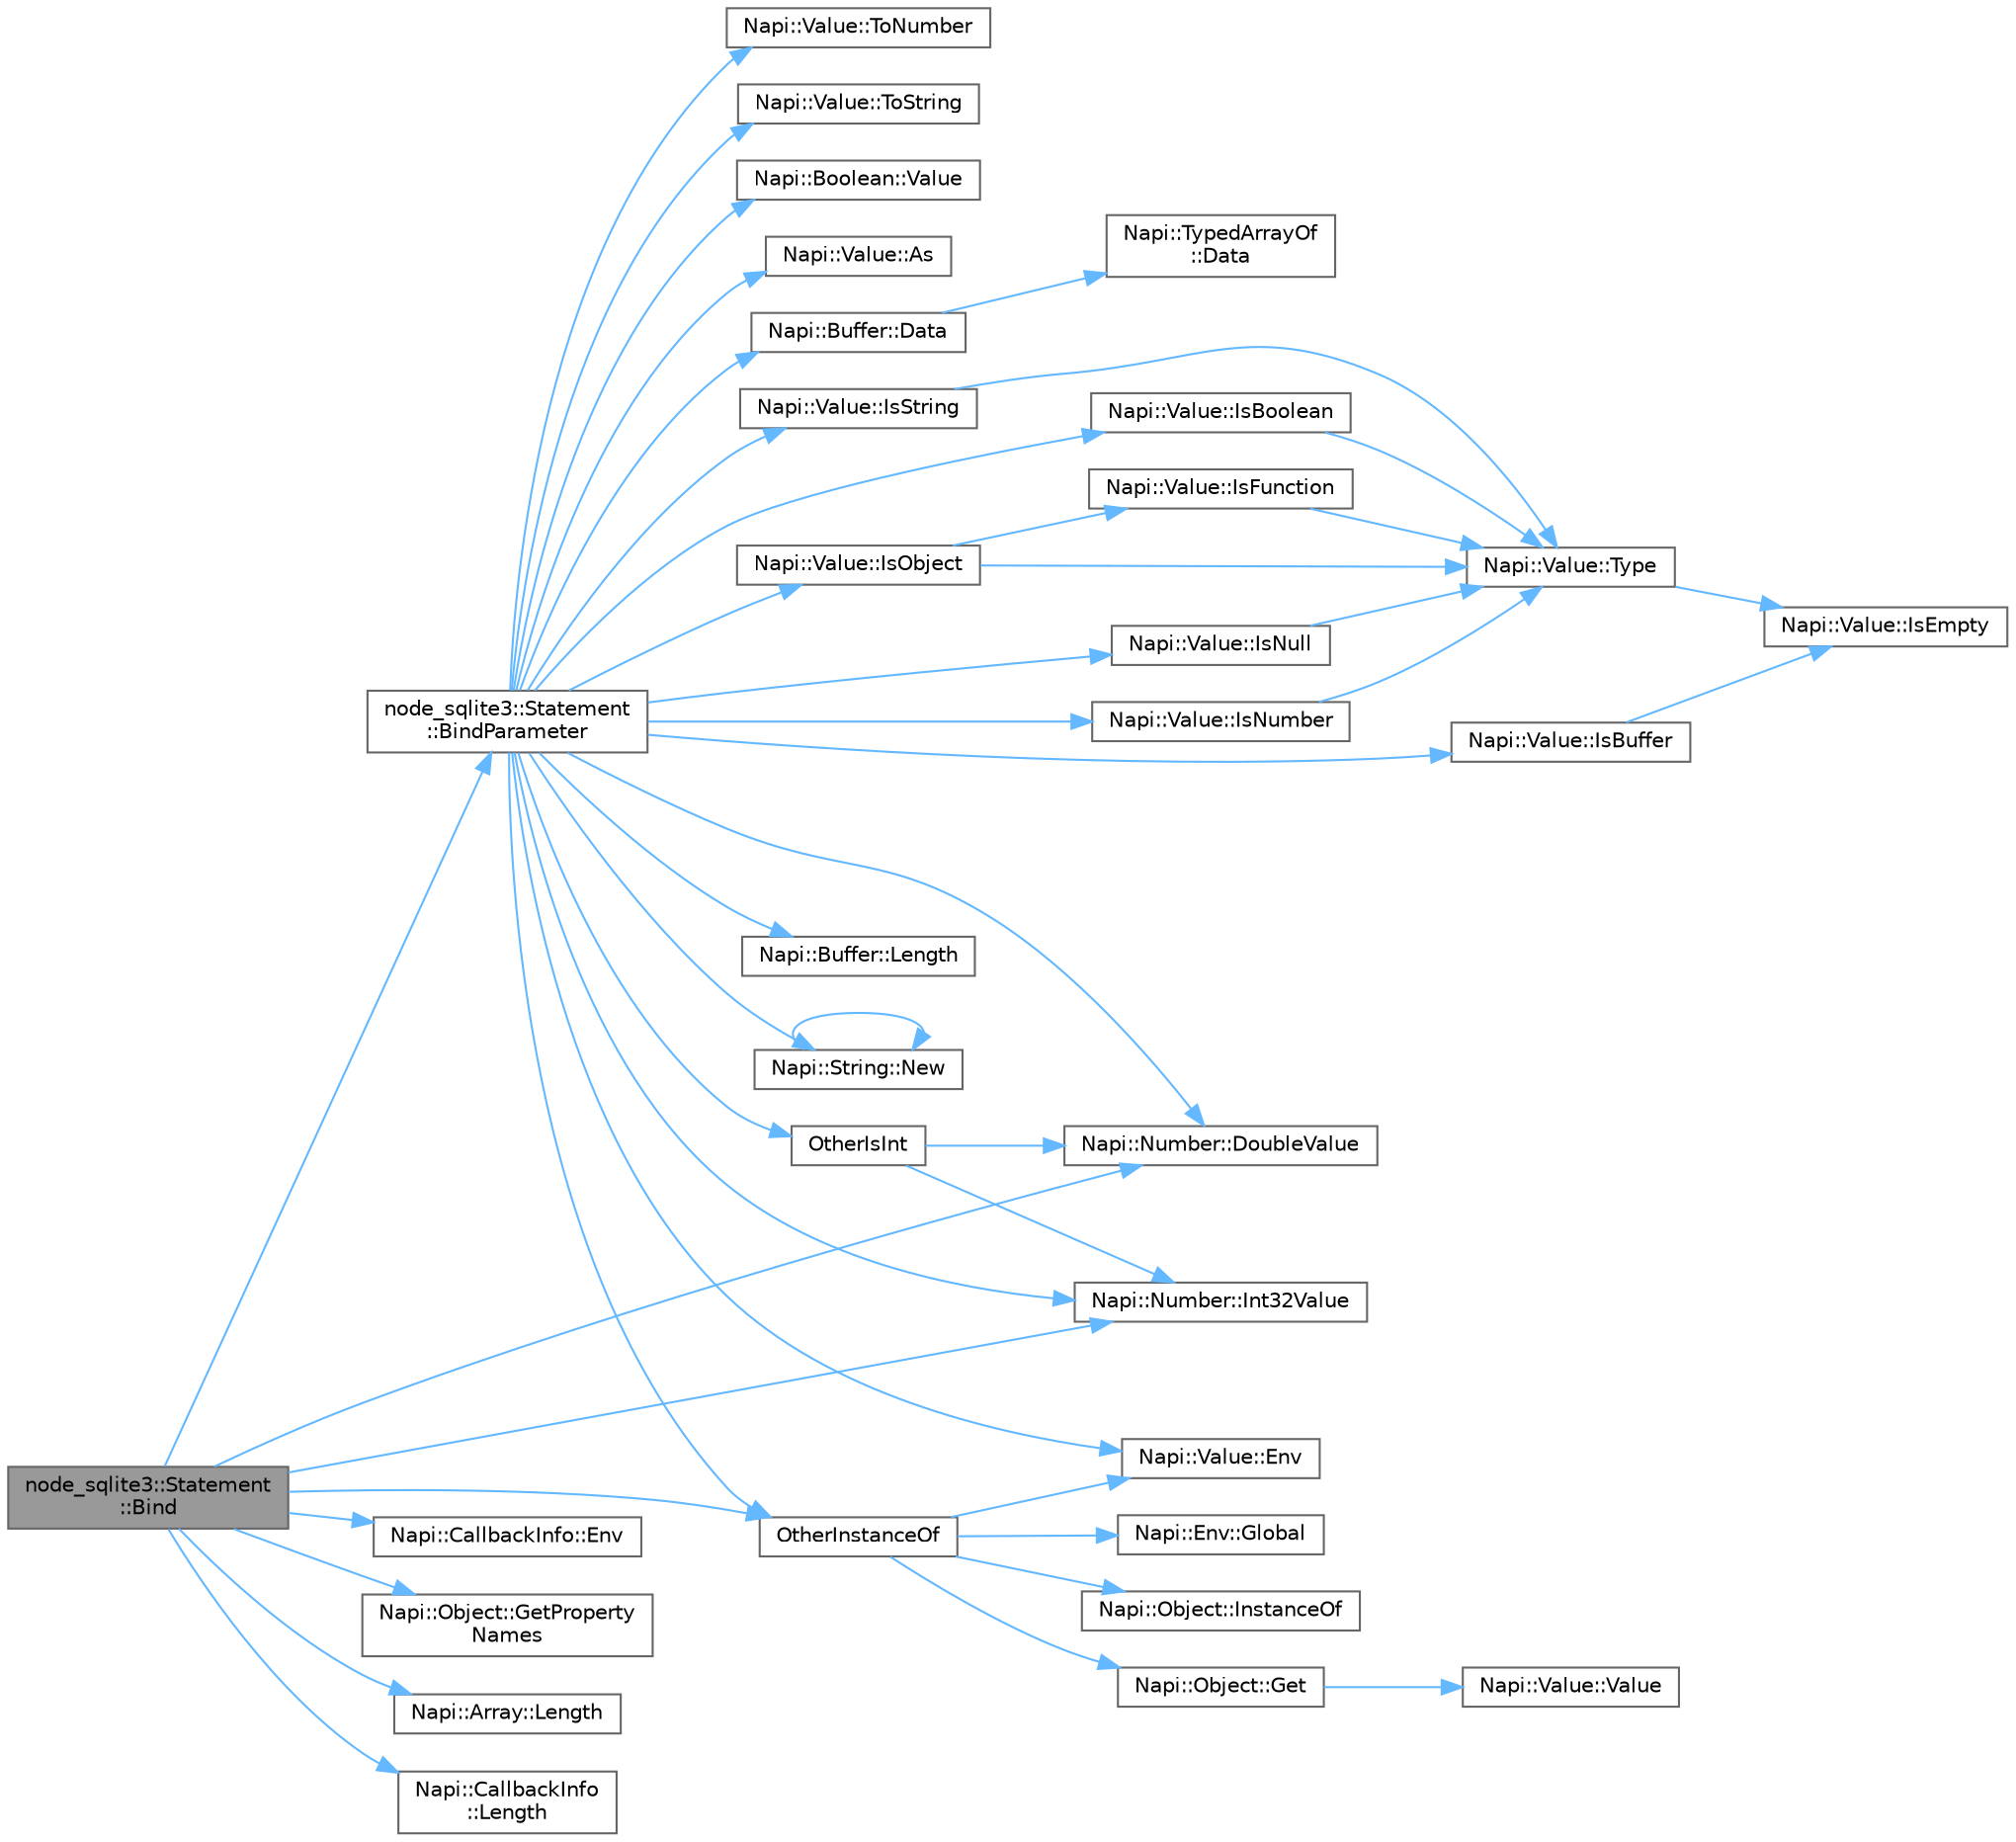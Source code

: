 digraph "node_sqlite3::Statement::Bind"
{
 // LATEX_PDF_SIZE
  bgcolor="transparent";
  edge [fontname=Helvetica,fontsize=10,labelfontname=Helvetica,labelfontsize=10];
  node [fontname=Helvetica,fontsize=10,shape=box,height=0.2,width=0.4];
  rankdir="LR";
  Node1 [id="Node000001",label="node_sqlite3::Statement\l::Bind",height=0.2,width=0.4,color="gray40", fillcolor="grey60", style="filled", fontcolor="black",tooltip=" "];
  Node1 -> Node2 [id="edge1_Node000001_Node000002",color="steelblue1",style="solid",tooltip=" "];
  Node2 [id="Node000002",label="node_sqlite3::Statement\l::BindParameter",height=0.2,width=0.4,color="grey40", fillcolor="white", style="filled",URL="$classnode__sqlite3_1_1_statement.html#ad8cc5e99e8296a07db48bbb1678050b1",tooltip=" "];
  Node2 -> Node3 [id="edge2_Node000002_Node000003",color="steelblue1",style="solid",tooltip=" "];
  Node3 [id="Node000003",label="Napi::Value::As",height=0.2,width=0.4,color="grey40", fillcolor="white", style="filled",URL="$class_napi_1_1_value.html#a9c1a9c4eca9617b0aafbe311c946982a",tooltip=" "];
  Node2 -> Node4 [id="edge3_Node000002_Node000004",color="steelblue1",style="solid",tooltip=" "];
  Node4 [id="Node000004",label="Napi::Buffer::Data",height=0.2,width=0.4,color="grey40", fillcolor="white", style="filled",URL="$class_napi_1_1_buffer.html#afd8b335c213def978f78d54bba77902f",tooltip=" "];
  Node4 -> Node5 [id="edge4_Node000004_Node000005",color="steelblue1",style="solid",tooltip=" "];
  Node5 [id="Node000005",label="Napi::TypedArrayOf\l::Data",height=0.2,width=0.4,color="grey40", fillcolor="white", style="filled",URL="$class_napi_1_1_typed_array_of.html#a0833ec706f0962434cc72349b0ebe443",tooltip=" "];
  Node2 -> Node6 [id="edge5_Node000002_Node000006",color="steelblue1",style="solid",tooltip=" "];
  Node6 [id="Node000006",label="Napi::Number::DoubleValue",height=0.2,width=0.4,color="grey40", fillcolor="white", style="filled",URL="$class_napi_1_1_number.html#a2ba41b7408f886aada8d8f36282dd001",tooltip="Converts a Number value to a 64-bit floating-point value."];
  Node2 -> Node7 [id="edge6_Node000002_Node000007",color="steelblue1",style="solid",tooltip=" "];
  Node7 [id="Node000007",label="Napi::Value::Env",height=0.2,width=0.4,color="grey40", fillcolor="white", style="filled",URL="$class_napi_1_1_value.html#a1e1930afac70f2811a222c363d892a42",tooltip="Gets the environment the value is associated with."];
  Node2 -> Node8 [id="edge7_Node000002_Node000008",color="steelblue1",style="solid",tooltip=" "];
  Node8 [id="Node000008",label="Napi::Number::Int32Value",height=0.2,width=0.4,color="grey40", fillcolor="white", style="filled",URL="$class_napi_1_1_number.html#abdf11072936503eb2de3f64eb6cfb2e1",tooltip="Converts a Number value to a 32-bit signed integer value."];
  Node2 -> Node9 [id="edge8_Node000002_Node000009",color="steelblue1",style="solid",tooltip=" "];
  Node9 [id="Node000009",label="Napi::Value::IsBoolean",height=0.2,width=0.4,color="grey40", fillcolor="white", style="filled",URL="$class_napi_1_1_value.html#ae876a79e6ac45840cb76fbdb5d5f0e71",tooltip="Tests if a value is a JavaScript boolean."];
  Node9 -> Node10 [id="edge9_Node000009_Node000010",color="steelblue1",style="solid",tooltip=" "];
  Node10 [id="Node000010",label="Napi::Value::Type",height=0.2,width=0.4,color="grey40", fillcolor="white", style="filled",URL="$class_napi_1_1_value.html#a5da2e4f1a5a6b237159c4cfbd0866281",tooltip="Gets the type of the value."];
  Node10 -> Node11 [id="edge10_Node000010_Node000011",color="steelblue1",style="solid",tooltip=" "];
  Node11 [id="Node000011",label="Napi::Value::IsEmpty",height=0.2,width=0.4,color="grey40", fillcolor="white", style="filled",URL="$class_napi_1_1_value.html#a988bdb3e9806beb7761b4ea864461005",tooltip=" "];
  Node2 -> Node12 [id="edge11_Node000002_Node000012",color="steelblue1",style="solid",tooltip=" "];
  Node12 [id="Node000012",label="Napi::Value::IsBuffer",height=0.2,width=0.4,color="grey40", fillcolor="white", style="filled",URL="$class_napi_1_1_value.html#a7ae7ce9bb0c81e08285aa36f810b3257",tooltip="Tests if a value is a Node buffer."];
  Node12 -> Node11 [id="edge12_Node000012_Node000011",color="steelblue1",style="solid",tooltip=" "];
  Node2 -> Node13 [id="edge13_Node000002_Node000013",color="steelblue1",style="solid",tooltip=" "];
  Node13 [id="Node000013",label="Napi::Value::IsNull",height=0.2,width=0.4,color="grey40", fillcolor="white", style="filled",URL="$class_napi_1_1_value.html#adc11fc44a7ee5204535387369f1fa787",tooltip="Tests if a value is a null JavaScript value."];
  Node13 -> Node10 [id="edge14_Node000013_Node000010",color="steelblue1",style="solid",tooltip=" "];
  Node2 -> Node14 [id="edge15_Node000002_Node000014",color="steelblue1",style="solid",tooltip=" "];
  Node14 [id="Node000014",label="Napi::Value::IsNumber",height=0.2,width=0.4,color="grey40", fillcolor="white", style="filled",URL="$class_napi_1_1_value.html#a55b70b6e71b4e3eb5eda4ef6da44fb61",tooltip="Tests if a value is a JavaScript number."];
  Node14 -> Node10 [id="edge16_Node000014_Node000010",color="steelblue1",style="solid",tooltip=" "];
  Node2 -> Node15 [id="edge17_Node000002_Node000015",color="steelblue1",style="solid",tooltip=" "];
  Node15 [id="Node000015",label="Napi::Value::IsObject",height=0.2,width=0.4,color="grey40", fillcolor="white", style="filled",URL="$class_napi_1_1_value.html#ae5bd652acc39256b28fe89e23720c164",tooltip="Tests if a value is a JavaScript object."];
  Node15 -> Node16 [id="edge18_Node000015_Node000016",color="steelblue1",style="solid",tooltip=" "];
  Node16 [id="Node000016",label="Napi::Value::IsFunction",height=0.2,width=0.4,color="grey40", fillcolor="white", style="filled",URL="$class_napi_1_1_value.html#ae8a76974575d2a58c7aa69e43b6bc70a",tooltip="Tests if a value is a JavaScript function."];
  Node16 -> Node10 [id="edge19_Node000016_Node000010",color="steelblue1",style="solid",tooltip=" "];
  Node15 -> Node10 [id="edge20_Node000015_Node000010",color="steelblue1",style="solid",tooltip=" "];
  Node2 -> Node17 [id="edge21_Node000002_Node000017",color="steelblue1",style="solid",tooltip=" "];
  Node17 [id="Node000017",label="Napi::Value::IsString",height=0.2,width=0.4,color="grey40", fillcolor="white", style="filled",URL="$class_napi_1_1_value.html#a4f62ef1c00bdd6ec33ef6bc53bd40954",tooltip="Tests if a value is a JavaScript string."];
  Node17 -> Node10 [id="edge22_Node000017_Node000010",color="steelblue1",style="solid",tooltip=" "];
  Node2 -> Node18 [id="edge23_Node000002_Node000018",color="steelblue1",style="solid",tooltip=" "];
  Node18 [id="Node000018",label="Napi::Buffer::Length",height=0.2,width=0.4,color="grey40", fillcolor="white", style="filled",URL="$class_napi_1_1_buffer.html#ade57d8705b750d1b75c1369ea918b871",tooltip=" "];
  Node2 -> Node19 [id="edge24_Node000002_Node000019",color="steelblue1",style="solid",tooltip=" "];
  Node19 [id="Node000019",label="Napi::String::New",height=0.2,width=0.4,color="grey40", fillcolor="white", style="filled",URL="$class_napi_1_1_string.html#a6689d69d07bad4eea2be440333320925",tooltip="Creates a new String value from a UTF-8 encoded C++ string."];
  Node19 -> Node19 [id="edge25_Node000019_Node000019",color="steelblue1",style="solid",tooltip=" "];
  Node2 -> Node20 [id="edge26_Node000002_Node000020",color="steelblue1",style="solid",tooltip=" "];
  Node20 [id="Node000020",label="OtherInstanceOf",height=0.2,width=0.4,color="grey40", fillcolor="white", style="filled",URL="$statement_8cc.html#a4ee960416c1771c8ab6436efc1fbdf8d",tooltip=" "];
  Node20 -> Node7 [id="edge27_Node000020_Node000007",color="steelblue1",style="solid",tooltip=" "];
  Node20 -> Node21 [id="edge28_Node000020_Node000021",color="steelblue1",style="solid",tooltip=" "];
  Node21 [id="Node000021",label="Napi::Object::Get",height=0.2,width=0.4,color="grey40", fillcolor="white", style="filled",URL="$class_napi_1_1_object.html#a4cc2ecc864b3e98b3b1f13393a7cdfdf",tooltip="Gets a property."];
  Node21 -> Node22 [id="edge29_Node000021_Node000022",color="steelblue1",style="solid",tooltip=" "];
  Node22 [id="Node000022",label="Napi::Value::Value",height=0.2,width=0.4,color="grey40", fillcolor="white", style="filled",URL="$class_napi_1_1_value.html#a91352891b563fb744683240949e458e4",tooltip="Creates a new empty Value instance."];
  Node20 -> Node23 [id="edge30_Node000020_Node000023",color="steelblue1",style="solid",tooltip=" "];
  Node23 [id="Node000023",label="Napi::Env::Global",height=0.2,width=0.4,color="grey40", fillcolor="white", style="filled",URL="$class_napi_1_1_env.html#a06f210136f1381a31046e1118dbc5c90",tooltip=" "];
  Node20 -> Node24 [id="edge31_Node000020_Node000024",color="steelblue1",style="solid",tooltip=" "];
  Node24 [id="Node000024",label="Napi::Object::InstanceOf",height=0.2,width=0.4,color="grey40", fillcolor="white", style="filled",URL="$class_napi_1_1_object.html#a109697df6456b29ab46c8c9e381e5ecc",tooltip=" "];
  Node2 -> Node25 [id="edge32_Node000002_Node000025",color="steelblue1",style="solid",tooltip=" "];
  Node25 [id="Node000025",label="OtherIsInt",height=0.2,width=0.4,color="grey40", fillcolor="white", style="filled",URL="$macros_8h.html#a9a9cd9f3fd280cc03b0c9612b88c6ccb",tooltip=" "];
  Node25 -> Node6 [id="edge33_Node000025_Node000006",color="steelblue1",style="solid",tooltip=" "];
  Node25 -> Node8 [id="edge34_Node000025_Node000008",color="steelblue1",style="solid",tooltip=" "];
  Node2 -> Node26 [id="edge35_Node000002_Node000026",color="steelblue1",style="solid",tooltip=" "];
  Node26 [id="Node000026",label="Napi::Value::ToNumber",height=0.2,width=0.4,color="grey40", fillcolor="white", style="filled",URL="$class_napi_1_1_value.html#a531c0bf83f10b3abf11355cc440e1409",tooltip="Coerces a value to a JavaScript number."];
  Node2 -> Node27 [id="edge36_Node000002_Node000027",color="steelblue1",style="solid",tooltip=" "];
  Node27 [id="Node000027",label="Napi::Value::ToString",height=0.2,width=0.4,color="grey40", fillcolor="white", style="filled",URL="$class_napi_1_1_value.html#ae38ce41d7a0b7241975d0676e4fbb30b",tooltip="Coerces a value to a JavaScript string."];
  Node2 -> Node28 [id="edge37_Node000002_Node000028",color="steelblue1",style="solid",tooltip=" "];
  Node28 [id="Node000028",label="Napi::Boolean::Value",height=0.2,width=0.4,color="grey40", fillcolor="white", style="filled",URL="$class_napi_1_1_boolean.html#a61590574cb1a8cb148475c970a5a014f",tooltip="Converts a Boolean value to a boolean primitive."];
  Node1 -> Node6 [id="edge38_Node000001_Node000006",color="steelblue1",style="solid",tooltip=" "];
  Node1 -> Node29 [id="edge39_Node000001_Node000029",color="steelblue1",style="solid",tooltip=" "];
  Node29 [id="Node000029",label="Napi::CallbackInfo::Env",height=0.2,width=0.4,color="grey40", fillcolor="white", style="filled",URL="$class_napi_1_1_callback_info.html#af5dda76cc6b32aa6816f60437249fa5c",tooltip=" "];
  Node1 -> Node30 [id="edge40_Node000001_Node000030",color="steelblue1",style="solid",tooltip=" "];
  Node30 [id="Node000030",label="Napi::Object::GetProperty\lNames",height=0.2,width=0.4,color="grey40", fillcolor="white", style="filled",URL="$class_napi_1_1_object.html#a1e8b87c148b5e4973c8a24dfca336531",tooltip="Get all property names."];
  Node1 -> Node8 [id="edge41_Node000001_Node000008",color="steelblue1",style="solid",tooltip=" "];
  Node1 -> Node31 [id="edge42_Node000001_Node000031",color="steelblue1",style="solid",tooltip=" "];
  Node31 [id="Node000031",label="Napi::Array::Length",height=0.2,width=0.4,color="grey40", fillcolor="white", style="filled",URL="$class_napi_1_1_array.html#a555d779be326dc29df310cc1e4ecb168",tooltip=" "];
  Node1 -> Node32 [id="edge43_Node000001_Node000032",color="steelblue1",style="solid",tooltip=" "];
  Node32 [id="Node000032",label="Napi::CallbackInfo\l::Length",height=0.2,width=0.4,color="grey40", fillcolor="white", style="filled",URL="$class_napi_1_1_callback_info.html#a2450a932822d15c570762a4a0d321fd8",tooltip=" "];
  Node1 -> Node20 [id="edge44_Node000001_Node000020",color="steelblue1",style="solid",tooltip=" "];
}
